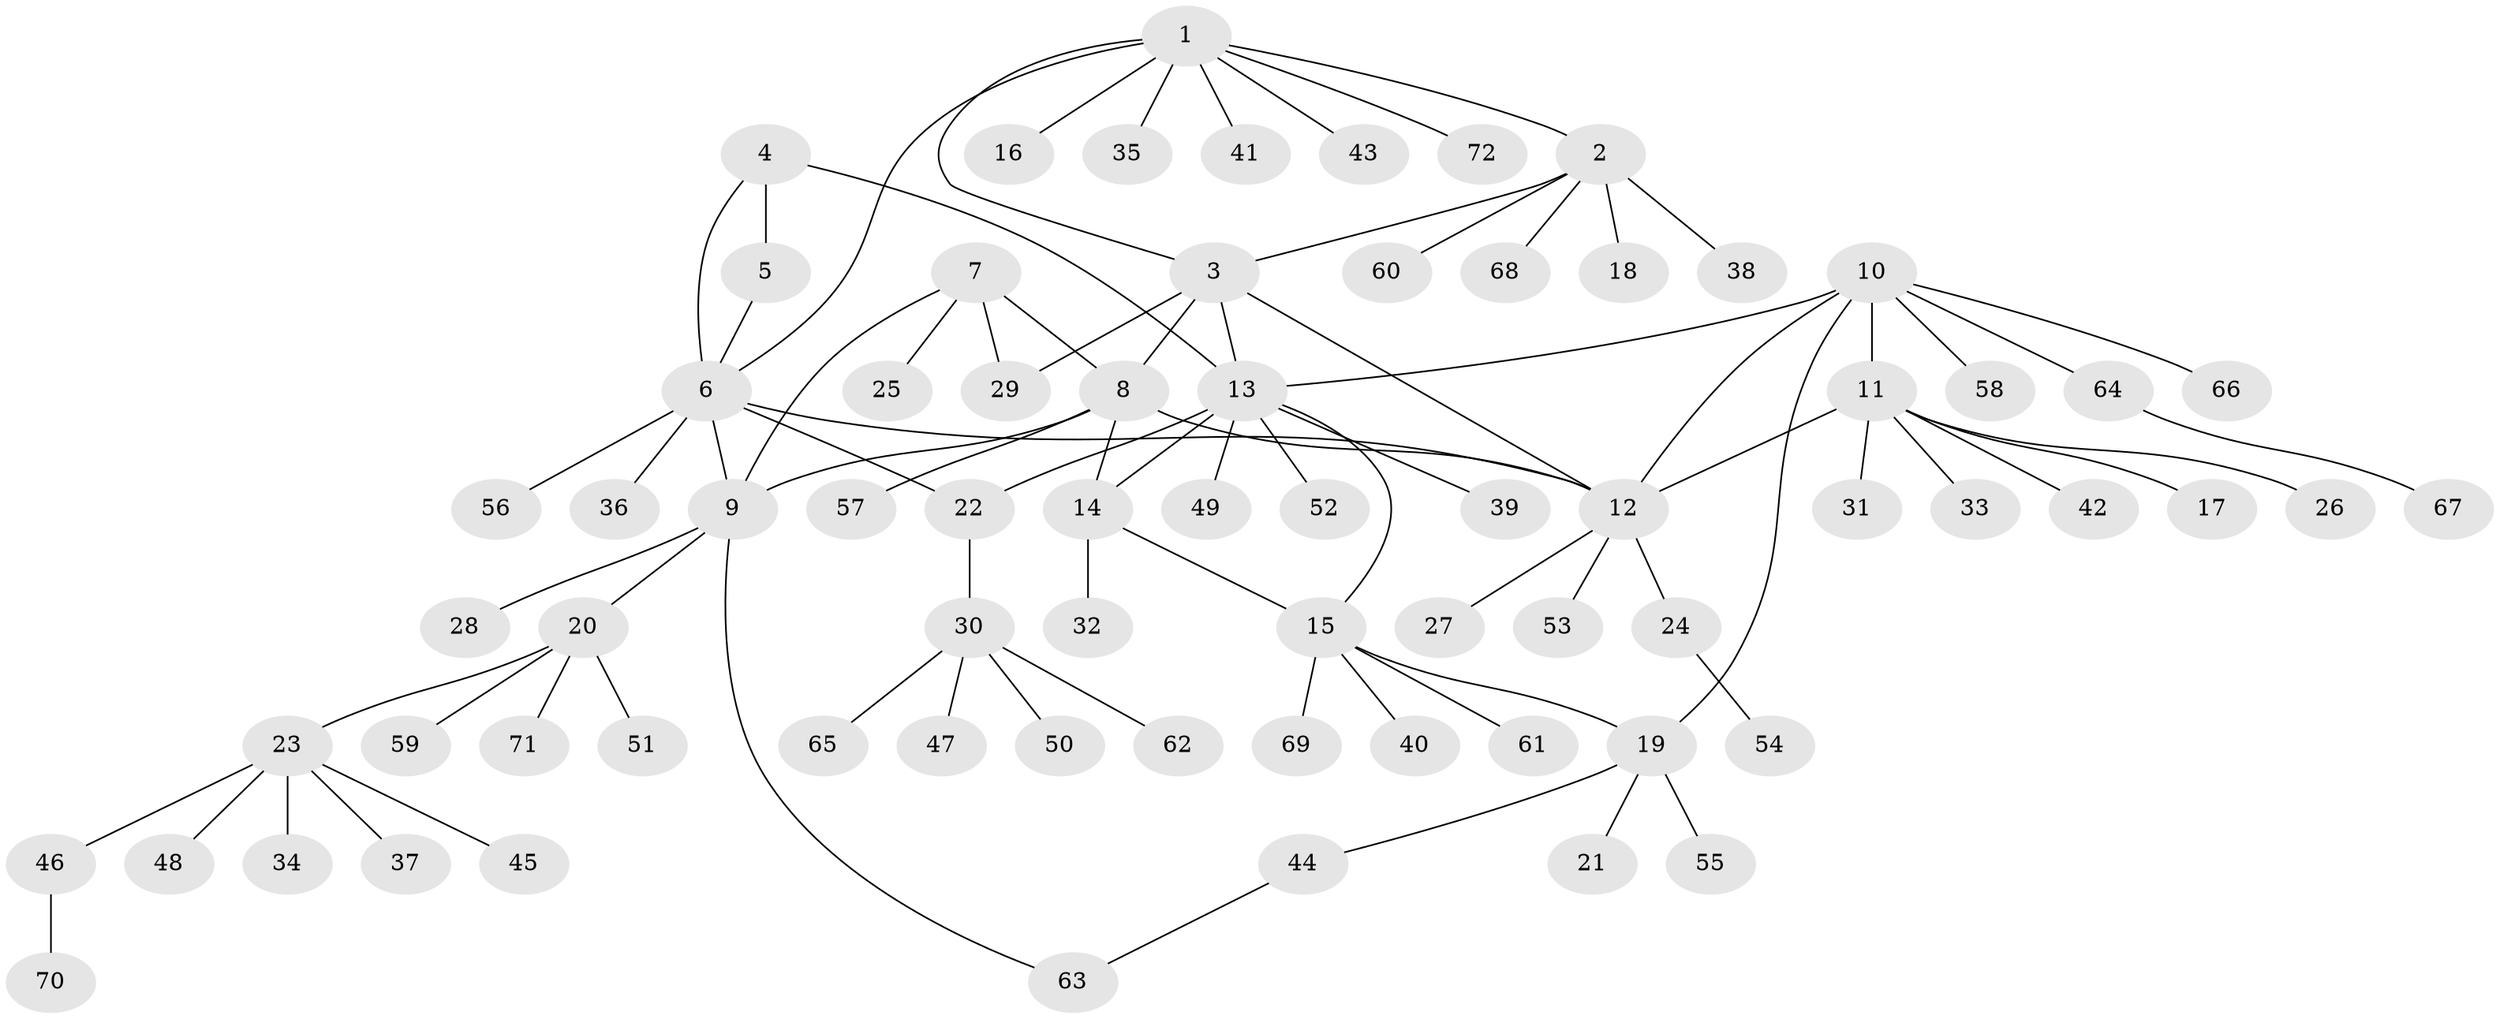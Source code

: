 // coarse degree distribution, {10: 0.037037037037037035, 4: 0.07407407407407407, 3: 0.05555555555555555, 2: 0.05555555555555555, 7: 0.018518518518518517, 11: 0.018518518518518517, 6: 0.05555555555555555, 5: 0.037037037037037035, 1: 0.6481481481481481}
// Generated by graph-tools (version 1.1) at 2025/42/03/06/25 10:42:13]
// undirected, 72 vertices, 86 edges
graph export_dot {
graph [start="1"]
  node [color=gray90,style=filled];
  1;
  2;
  3;
  4;
  5;
  6;
  7;
  8;
  9;
  10;
  11;
  12;
  13;
  14;
  15;
  16;
  17;
  18;
  19;
  20;
  21;
  22;
  23;
  24;
  25;
  26;
  27;
  28;
  29;
  30;
  31;
  32;
  33;
  34;
  35;
  36;
  37;
  38;
  39;
  40;
  41;
  42;
  43;
  44;
  45;
  46;
  47;
  48;
  49;
  50;
  51;
  52;
  53;
  54;
  55;
  56;
  57;
  58;
  59;
  60;
  61;
  62;
  63;
  64;
  65;
  66;
  67;
  68;
  69;
  70;
  71;
  72;
  1 -- 2;
  1 -- 3;
  1 -- 6;
  1 -- 16;
  1 -- 35;
  1 -- 41;
  1 -- 43;
  1 -- 72;
  2 -- 3;
  2 -- 18;
  2 -- 38;
  2 -- 60;
  2 -- 68;
  3 -- 8;
  3 -- 12;
  3 -- 13;
  3 -- 29;
  4 -- 5;
  4 -- 6;
  4 -- 13;
  5 -- 6;
  6 -- 9;
  6 -- 12;
  6 -- 22;
  6 -- 36;
  6 -- 56;
  7 -- 8;
  7 -- 9;
  7 -- 25;
  7 -- 29;
  8 -- 9;
  8 -- 12;
  8 -- 14;
  8 -- 57;
  9 -- 20;
  9 -- 28;
  9 -- 63;
  10 -- 11;
  10 -- 12;
  10 -- 13;
  10 -- 19;
  10 -- 58;
  10 -- 64;
  10 -- 66;
  11 -- 12;
  11 -- 17;
  11 -- 26;
  11 -- 31;
  11 -- 33;
  11 -- 42;
  12 -- 24;
  12 -- 27;
  12 -- 53;
  13 -- 14;
  13 -- 15;
  13 -- 22;
  13 -- 39;
  13 -- 49;
  13 -- 52;
  14 -- 15;
  14 -- 32;
  15 -- 19;
  15 -- 40;
  15 -- 61;
  15 -- 69;
  19 -- 21;
  19 -- 44;
  19 -- 55;
  20 -- 23;
  20 -- 51;
  20 -- 59;
  20 -- 71;
  22 -- 30;
  23 -- 34;
  23 -- 37;
  23 -- 45;
  23 -- 46;
  23 -- 48;
  24 -- 54;
  30 -- 47;
  30 -- 50;
  30 -- 62;
  30 -- 65;
  44 -- 63;
  46 -- 70;
  64 -- 67;
}
